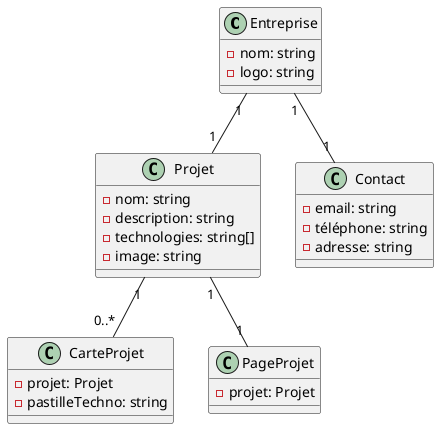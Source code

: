 @startuml

class Entreprise {
  - nom: string
  - logo: string
}

class Projet {
  - nom: string
  - description: string
  - technologies: string[]
  - image: string
}

class CarteProjet {
  - projet: Projet
  - pastilleTechno: string
}

class PageProjet {
  - projet: Projet
}

class Contact {
  - email: string
  - téléphone: string
  - adresse: string
}

Entreprise "1" -- "1" Projet
Projet "1" -- "0..*" CarteProjet
Projet "1" -- "1" PageProjet
Entreprise "1" -- "1" Contact

@enduml

